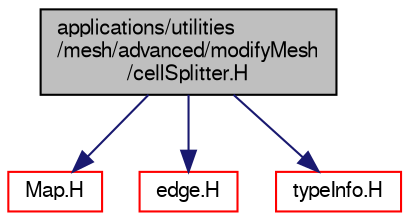 digraph "applications/utilities/mesh/advanced/modifyMesh/cellSplitter.H"
{
  bgcolor="transparent";
  edge [fontname="FreeSans",fontsize="10",labelfontname="FreeSans",labelfontsize="10"];
  node [fontname="FreeSans",fontsize="10",shape=record];
  Node0 [label="applications/utilities\l/mesh/advanced/modifyMesh\l/cellSplitter.H",height=0.2,width=0.4,color="black", fillcolor="grey75", style="filled", fontcolor="black"];
  Node0 -> Node1 [color="midnightblue",fontsize="10",style="solid",fontname="FreeSans"];
  Node1 [label="Map.H",height=0.2,width=0.4,color="red",URL="$a08489.html"];
  Node0 -> Node47 [color="midnightblue",fontsize="10",style="solid",fontname="FreeSans"];
  Node47 [label="edge.H",height=0.2,width=0.4,color="red",URL="$a11300.html"];
  Node0 -> Node120 [color="midnightblue",fontsize="10",style="solid",fontname="FreeSans"];
  Node120 [label="typeInfo.H",height=0.2,width=0.4,color="red",URL="$a09341.html"];
}
